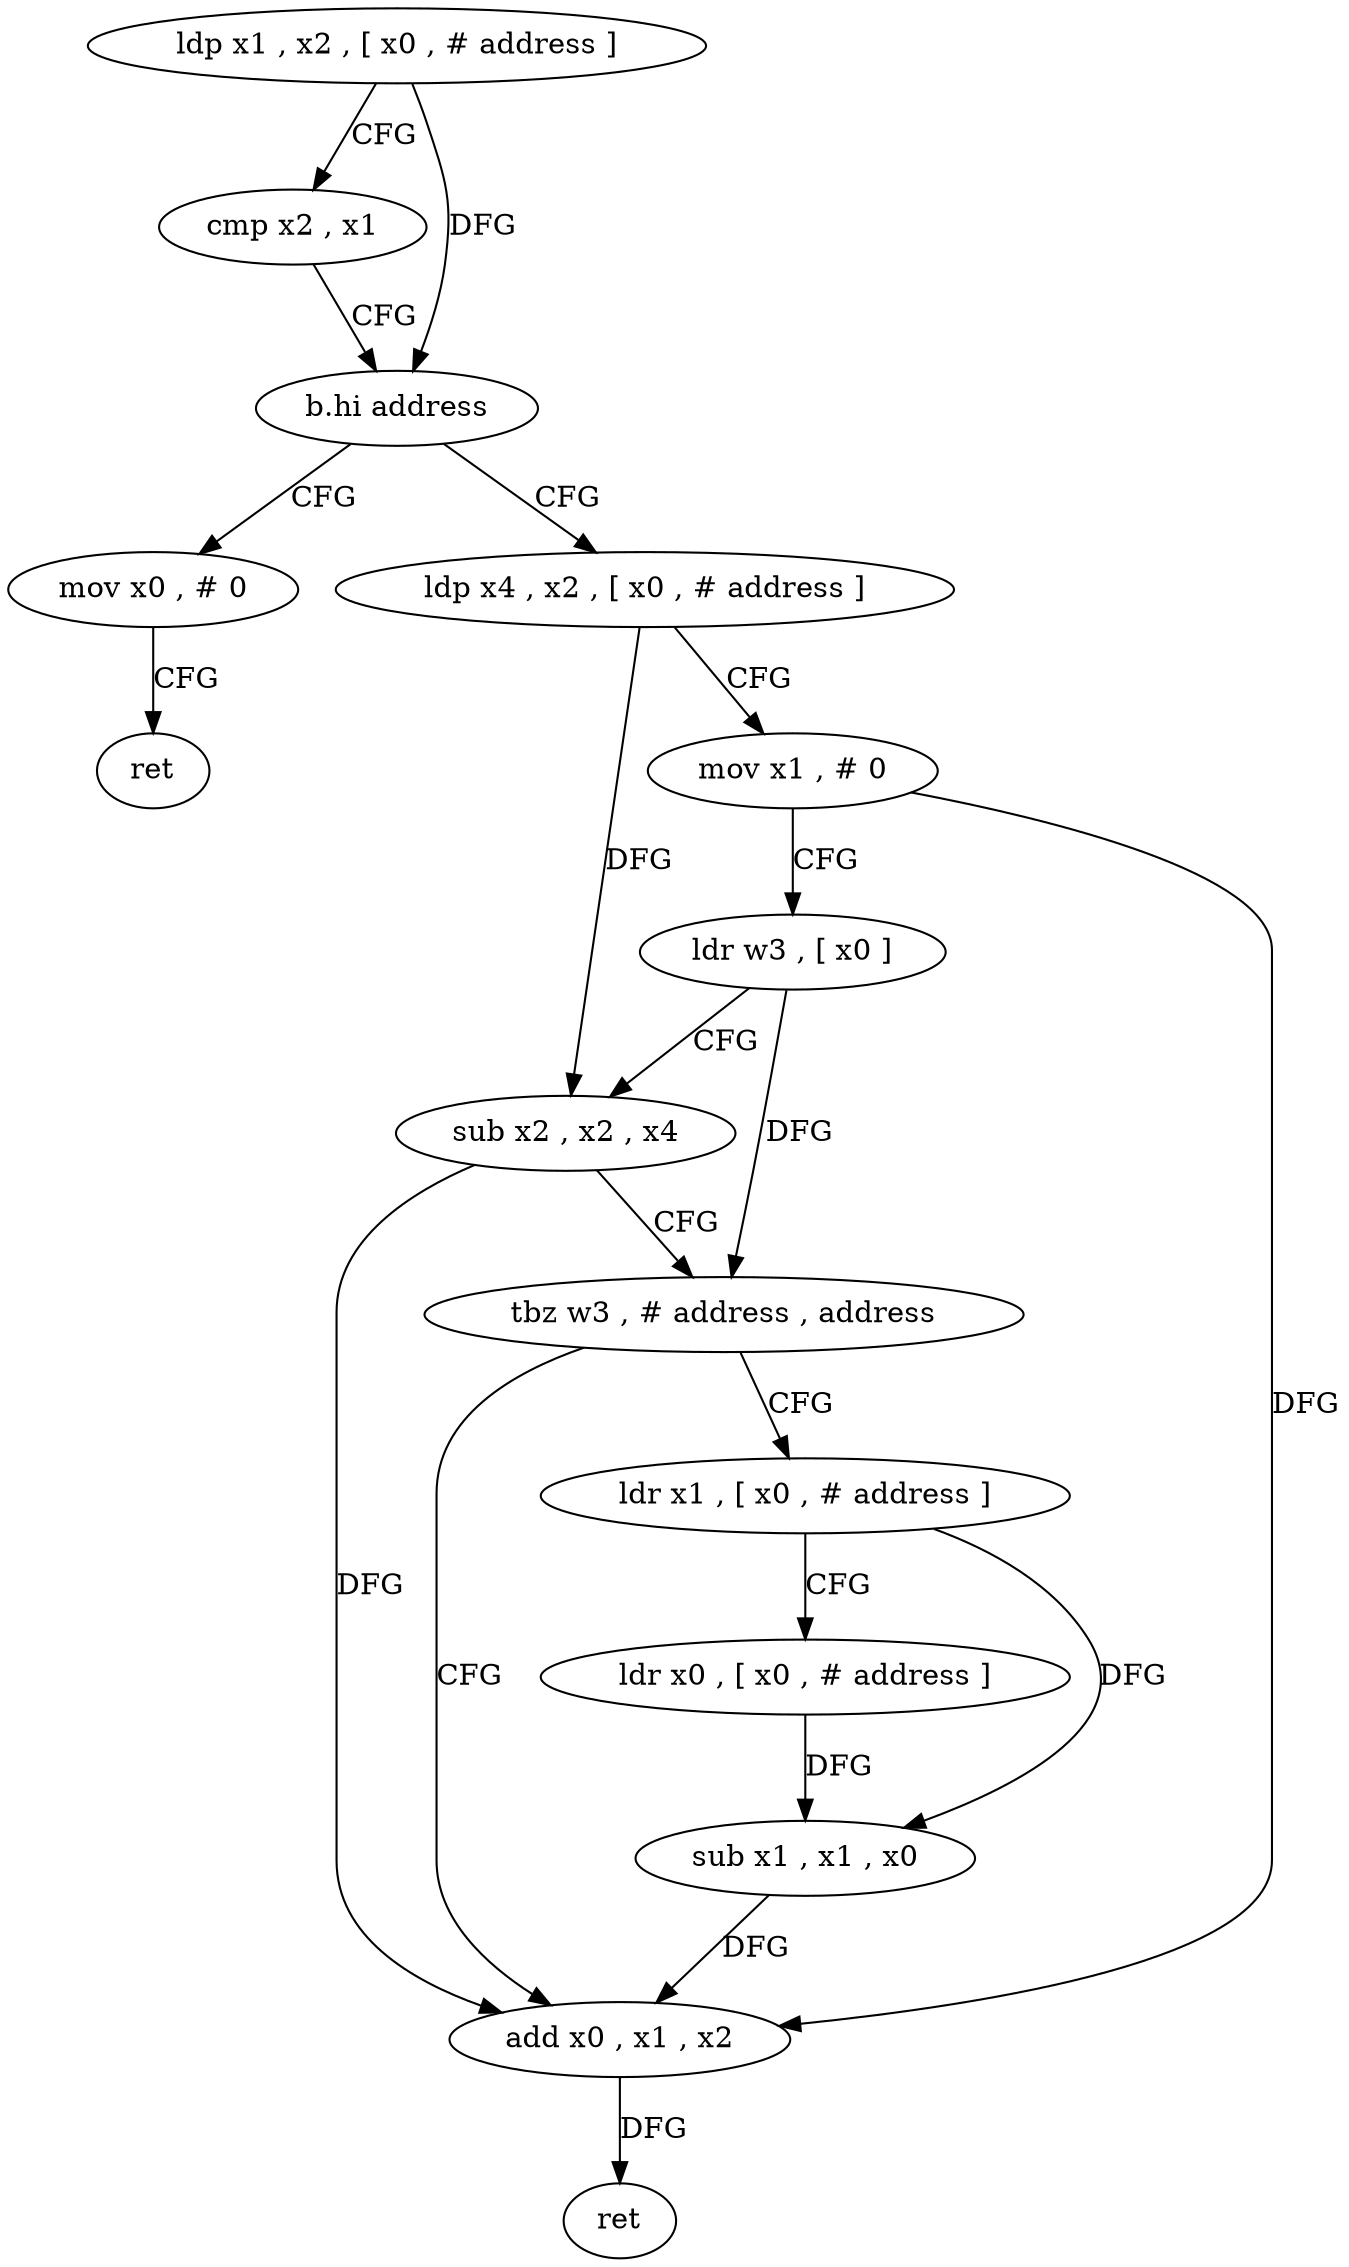 digraph "func" {
"4219936" [label = "ldp x1 , x2 , [ x0 , # address ]" ]
"4219940" [label = "cmp x2 , x1" ]
"4219944" [label = "b.hi address" ]
"4219992" [label = "mov x0 , # 0" ]
"4219948" [label = "ldp x4 , x2 , [ x0 , # address ]" ]
"4219996" [label = "ret" ]
"4219952" [label = "mov x1 , # 0" ]
"4219956" [label = "ldr w3 , [ x0 ]" ]
"4219960" [label = "sub x2 , x2 , x4" ]
"4219964" [label = "tbz w3 , # address , address" ]
"4219980" [label = "add x0 , x1 , x2" ]
"4219968" [label = "ldr x1 , [ x0 , # address ]" ]
"4219984" [label = "ret" ]
"4219972" [label = "ldr x0 , [ x0 , # address ]" ]
"4219976" [label = "sub x1 , x1 , x0" ]
"4219936" -> "4219940" [ label = "CFG" ]
"4219936" -> "4219944" [ label = "DFG" ]
"4219940" -> "4219944" [ label = "CFG" ]
"4219944" -> "4219992" [ label = "CFG" ]
"4219944" -> "4219948" [ label = "CFG" ]
"4219992" -> "4219996" [ label = "CFG" ]
"4219948" -> "4219952" [ label = "CFG" ]
"4219948" -> "4219960" [ label = "DFG" ]
"4219952" -> "4219956" [ label = "CFG" ]
"4219952" -> "4219980" [ label = "DFG" ]
"4219956" -> "4219960" [ label = "CFG" ]
"4219956" -> "4219964" [ label = "DFG" ]
"4219960" -> "4219964" [ label = "CFG" ]
"4219960" -> "4219980" [ label = "DFG" ]
"4219964" -> "4219980" [ label = "CFG" ]
"4219964" -> "4219968" [ label = "CFG" ]
"4219980" -> "4219984" [ label = "DFG" ]
"4219968" -> "4219972" [ label = "CFG" ]
"4219968" -> "4219976" [ label = "DFG" ]
"4219972" -> "4219976" [ label = "DFG" ]
"4219976" -> "4219980" [ label = "DFG" ]
}
